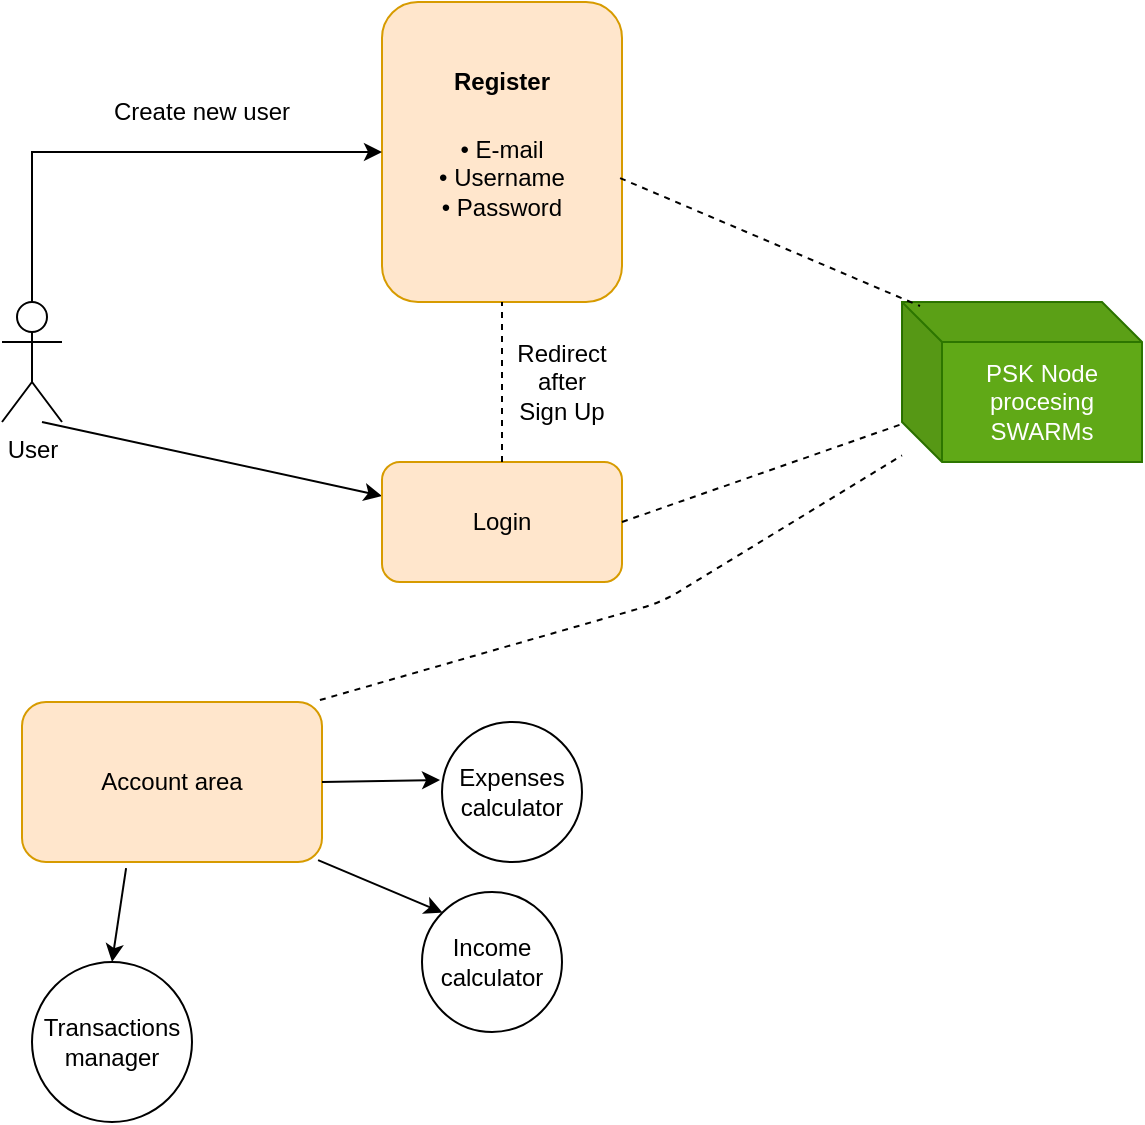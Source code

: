 <mxfile version="10.7.0" type="device"><diagram id="DY5vIZ7InnhNq13WW_Cn" name="Page-1"><mxGraphModel dx="1394" dy="764" grid="1" gridSize="10" guides="1" tooltips="1" connect="1" arrows="1" fold="1" page="1" pageScale="1" pageWidth="850" pageHeight="1100" math="0" shadow="0"><root><mxCell id="0"/><mxCell id="1" parent="0"/><mxCell id="L4LXBE-oQ8OgGQJaPc15-1" value="" style="rounded=1;whiteSpace=wrap;html=1;fillColor=#ffe6cc;strokeColor=#d79b00;" vertex="1" parent="1"><mxGeometry x="350" y="90" width="120" height="150" as="geometry"/></mxCell><mxCell id="L4LXBE-oQ8OgGQJaPc15-2" value="&lt;b&gt;Register&lt;/b&gt;" style="text;html=1;strokeColor=none;fillColor=none;align=center;verticalAlign=middle;whiteSpace=wrap;rounded=0;" vertex="1" parent="1"><mxGeometry x="390" y="120" width="40" height="20" as="geometry"/></mxCell><mxCell id="L4LXBE-oQ8OgGQJaPc15-3" value="• E-mail&lt;br&gt;• Username&lt;br&gt;• Password&lt;br&gt;" style="text;html=1;strokeColor=none;fillColor=none;align=center;verticalAlign=middle;whiteSpace=wrap;rounded=0;" vertex="1" parent="1"><mxGeometry x="370" y="155" width="80" height="45" as="geometry"/></mxCell><mxCell id="L4LXBE-oQ8OgGQJaPc15-6" value="" style="edgeStyle=orthogonalEdgeStyle;rounded=0;orthogonalLoop=1;jettySize=auto;html=1;entryX=0;entryY=0.5;entryDx=0;entryDy=0;" edge="1" parent="1" source="L4LXBE-oQ8OgGQJaPc15-4" target="L4LXBE-oQ8OgGQJaPc15-1"><mxGeometry relative="1" as="geometry"><mxPoint x="270" y="270" as="targetPoint"/><Array as="points"><mxPoint x="175" y="165"/></Array></mxGeometry></mxCell><mxCell id="L4LXBE-oQ8OgGQJaPc15-4" value="User&lt;br&gt;" style="shape=umlActor;verticalLabelPosition=bottom;labelBackgroundColor=#ffffff;verticalAlign=top;html=1;outlineConnect=0;" vertex="1" parent="1"><mxGeometry x="160" y="240" width="30" height="60" as="geometry"/></mxCell><mxCell id="L4LXBE-oQ8OgGQJaPc15-8" value="Create new user" style="text;html=1;strokeColor=none;fillColor=none;align=center;verticalAlign=middle;whiteSpace=wrap;rounded=0;" vertex="1" parent="1"><mxGeometry x="210" y="135" width="100" height="20" as="geometry"/></mxCell><mxCell id="L4LXBE-oQ8OgGQJaPc15-13" value="" style="endArrow=classic;html=1;" edge="1" parent="1" target="L4LXBE-oQ8OgGQJaPc15-14"><mxGeometry width="50" height="50" relative="1" as="geometry"><mxPoint x="180" y="300" as="sourcePoint"/><mxPoint x="210" y="340" as="targetPoint"/></mxGeometry></mxCell><mxCell id="L4LXBE-oQ8OgGQJaPc15-14" value="Login" style="rounded=1;whiteSpace=wrap;html=1;fillColor=#ffe6cc;strokeColor=#d79b00;" vertex="1" parent="1"><mxGeometry x="350" y="320" width="120" height="60" as="geometry"/></mxCell><mxCell id="L4LXBE-oQ8OgGQJaPc15-15" value="" style="endArrow=none;dashed=1;html=1;exitX=0.5;exitY=0;exitDx=0;exitDy=0;entryX=0.5;entryY=1;entryDx=0;entryDy=0;" edge="1" parent="1" source="L4LXBE-oQ8OgGQJaPc15-14" target="L4LXBE-oQ8OgGQJaPc15-1"><mxGeometry width="50" height="50" relative="1" as="geometry"><mxPoint x="390" y="300" as="sourcePoint"/><mxPoint x="440" y="250" as="targetPoint"/></mxGeometry></mxCell><mxCell id="L4LXBE-oQ8OgGQJaPc15-17" value="Redirect after Sign Up" style="text;html=1;strokeColor=none;fillColor=none;align=center;verticalAlign=middle;whiteSpace=wrap;rounded=0;" vertex="1" parent="1"><mxGeometry x="420" y="270" width="40" height="20" as="geometry"/></mxCell><mxCell id="L4LXBE-oQ8OgGQJaPc15-18" value="PSK Node procesing SWARMs" style="shape=cube;whiteSpace=wrap;html=1;boundedLbl=1;backgroundOutline=1;darkOpacity=0.05;darkOpacity2=0.1;fillColor=#60a917;strokeColor=#2D7600;fontColor=#ffffff;" vertex="1" parent="1"><mxGeometry x="610" y="240" width="120" height="80" as="geometry"/></mxCell><mxCell id="L4LXBE-oQ8OgGQJaPc15-19" value="" style="endArrow=none;dashed=1;html=1;exitX=1;exitY=0.5;exitDx=0;exitDy=0;" edge="1" parent="1" source="L4LXBE-oQ8OgGQJaPc15-14" target="L4LXBE-oQ8OgGQJaPc15-18"><mxGeometry width="50" height="50" relative="1" as="geometry"><mxPoint x="500" y="370" as="sourcePoint"/><mxPoint x="550" y="320" as="targetPoint"/></mxGeometry></mxCell><mxCell id="L4LXBE-oQ8OgGQJaPc15-20" value="" style="endArrow=none;dashed=1;html=1;exitX=0.992;exitY=0.587;exitDx=0;exitDy=0;exitPerimeter=0;entryX=0.075;entryY=0.025;entryDx=0;entryDy=0;entryPerimeter=0;" edge="1" parent="1" source="L4LXBE-oQ8OgGQJaPc15-1" target="L4LXBE-oQ8OgGQJaPc15-18"><mxGeometry width="50" height="50" relative="1" as="geometry"><mxPoint x="530" y="200" as="sourcePoint"/><mxPoint x="580" y="150" as="targetPoint"/></mxGeometry></mxCell><mxCell id="L4LXBE-oQ8OgGQJaPc15-21" value="Account area" style="rounded=1;whiteSpace=wrap;html=1;fillColor=#ffe6cc;strokeColor=#d79b00;" vertex="1" parent="1"><mxGeometry x="170" y="440" width="150" height="80" as="geometry"/></mxCell><mxCell id="L4LXBE-oQ8OgGQJaPc15-22" value="" style="endArrow=none;dashed=1;html=1;exitX=0.993;exitY=-0.012;exitDx=0;exitDy=0;exitPerimeter=0;" edge="1" parent="1" source="L4LXBE-oQ8OgGQJaPc15-21" target="L4LXBE-oQ8OgGQJaPc15-18"><mxGeometry width="50" height="50" relative="1" as="geometry"><mxPoint x="540" y="430" as="sourcePoint"/><mxPoint x="590" y="380" as="targetPoint"/><Array as="points"><mxPoint x="490" y="390"/></Array></mxGeometry></mxCell><mxCell id="L4LXBE-oQ8OgGQJaPc15-23" value="Expenses calculator" style="ellipse;whiteSpace=wrap;html=1;" vertex="1" parent="1"><mxGeometry x="380" y="450" width="70" height="70" as="geometry"/></mxCell><mxCell id="L4LXBE-oQ8OgGQJaPc15-25" value="Income calculator" style="ellipse;whiteSpace=wrap;html=1;" vertex="1" parent="1"><mxGeometry x="370" y="535" width="70" height="70" as="geometry"/></mxCell><mxCell id="L4LXBE-oQ8OgGQJaPc15-26" value="Transactions manager&lt;br&gt;" style="ellipse;whiteSpace=wrap;html=1;" vertex="1" parent="1"><mxGeometry x="175" y="570" width="80" height="80" as="geometry"/></mxCell><mxCell id="L4LXBE-oQ8OgGQJaPc15-27" value="" style="endArrow=classic;html=1;exitX=1;exitY=0.5;exitDx=0;exitDy=0;entryX=-0.014;entryY=0.414;entryDx=0;entryDy=0;entryPerimeter=0;" edge="1" parent="1" source="L4LXBE-oQ8OgGQJaPc15-21" target="L4LXBE-oQ8OgGQJaPc15-23"><mxGeometry width="50" height="50" relative="1" as="geometry"><mxPoint x="325" y="505" as="sourcePoint"/><mxPoint x="369" y="478" as="targetPoint"/></mxGeometry></mxCell><mxCell id="L4LXBE-oQ8OgGQJaPc15-29" value="" style="endArrow=classic;html=1;exitX=0.987;exitY=0.988;exitDx=0;exitDy=0;exitPerimeter=0;entryX=0;entryY=0;entryDx=0;entryDy=0;" edge="1" parent="1" source="L4LXBE-oQ8OgGQJaPc15-21" target="L4LXBE-oQ8OgGQJaPc15-25"><mxGeometry width="50" height="50" relative="1" as="geometry"><mxPoint x="320" y="570" as="sourcePoint"/><mxPoint x="370" y="520" as="targetPoint"/></mxGeometry></mxCell><mxCell id="L4LXBE-oQ8OgGQJaPc15-30" value="" style="endArrow=classic;html=1;exitX=0.347;exitY=1.038;exitDx=0;exitDy=0;exitPerimeter=0;entryX=0.5;entryY=0;entryDx=0;entryDy=0;" edge="1" parent="1" source="L4LXBE-oQ8OgGQJaPc15-21" target="L4LXBE-oQ8OgGQJaPc15-26"><mxGeometry width="50" height="50" relative="1" as="geometry"><mxPoint x="245" y="560" as="sourcePoint"/><mxPoint x="295" y="510" as="targetPoint"/></mxGeometry></mxCell></root></mxGraphModel></diagram></mxfile>